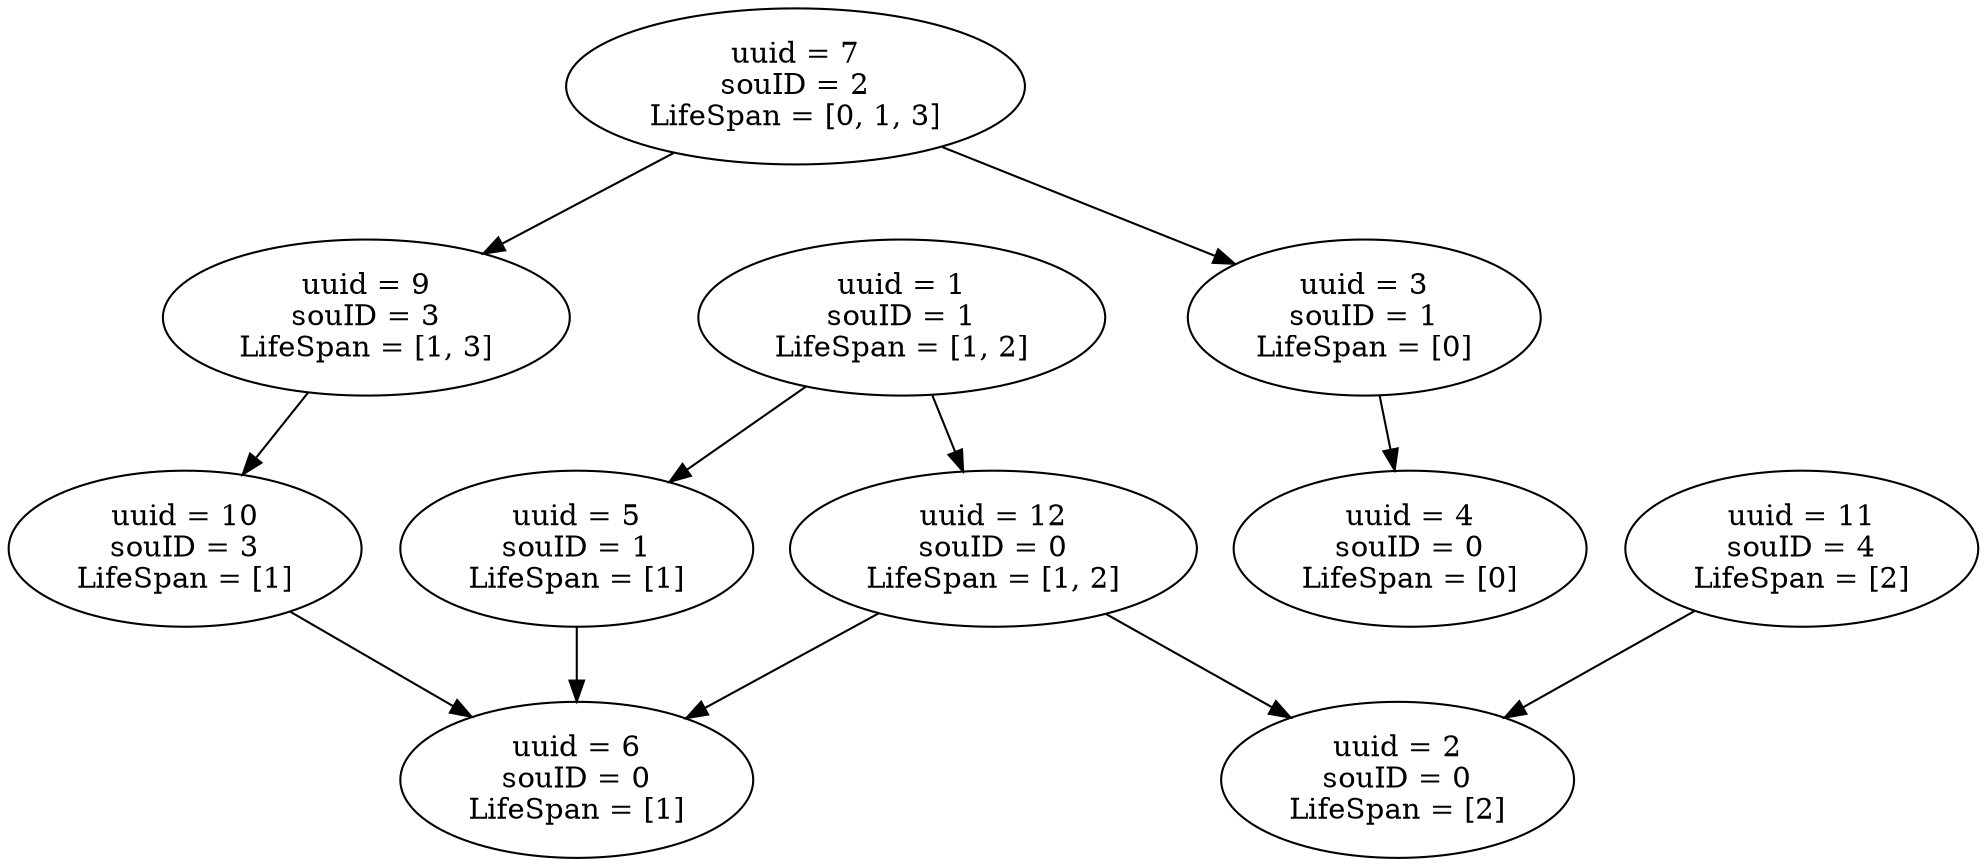 // IindexGraph
digraph {
	1 [label="uuid = 1
souID = 1
LifeSpan = [1, 2]"]
	2 [label="uuid = 2
souID = 0
LifeSpan = [2]"]
	3 [label="uuid = 3
souID = 1
LifeSpan = [0]"]
	4 [label="uuid = 4
souID = 0
LifeSpan = [0]"]
	5 [label="uuid = 5
souID = 1
LifeSpan = [1]"]
	6 [label="uuid = 6
souID = 0
LifeSpan = [1]"]
	7 [label="uuid = 7
souID = 2
LifeSpan = [0, 1, 3]"]
	9 [label="uuid = 9
souID = 3
LifeSpan = [1, 3]"]
	10 [label="uuid = 10
souID = 3
LifeSpan = [1]"]
	11 [label="uuid = 11
souID = 4
LifeSpan = [2]"]
	12 [label="uuid = 12
souID = 0
LifeSpan = [1, 2]"]
	1 -> 12
	1 -> 5
	3 -> 4
	5 -> 6
	7 -> 9
	7 -> 3
	9 -> 10
	10 -> 6
	11 -> 2
	12 -> 2
	12 -> 6
}
